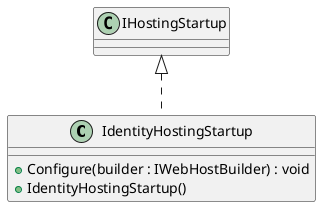 @startuml IdentityHostingStartup
class IdentityHostingStartup  {
    + Configure(builder : IWebHostBuilder) : void
    + IdentityHostingStartup()
}
IHostingStartup <|.. IdentityHostingStartup
@enduml